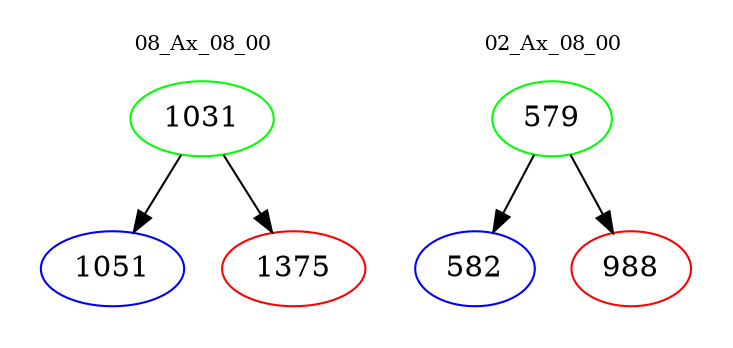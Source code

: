 digraph{
subgraph cluster_0 {
color = white
label = "08_Ax_08_00";
fontsize=10;
T0_1031 [label="1031", color="green"]
T0_1031 -> T0_1051 [color="black"]
T0_1051 [label="1051", color="blue"]
T0_1031 -> T0_1375 [color="black"]
T0_1375 [label="1375", color="red"]
}
subgraph cluster_1 {
color = white
label = "02_Ax_08_00";
fontsize=10;
T1_579 [label="579", color="green"]
T1_579 -> T1_582 [color="black"]
T1_582 [label="582", color="blue"]
T1_579 -> T1_988 [color="black"]
T1_988 [label="988", color="red"]
}
}
